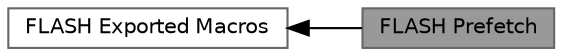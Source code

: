 digraph "FLASH Prefetch"
{
 // LATEX_PDF_SIZE
  bgcolor="transparent";
  edge [fontname=Helvetica,fontsize=10,labelfontname=Helvetica,labelfontsize=10];
  node [fontname=Helvetica,fontsize=10,shape=box,height=0.2,width=0.4];
  rankdir=LR;
  Node2 [id="Node000002",label="FLASH Exported Macros",height=0.2,width=0.4,color="grey40", fillcolor="white", style="filled",URL="$group___f_l_a_s_h___exported___macros.html",tooltip="macros to control FLASH features"];
  Node1 [id="Node000001",label="FLASH Prefetch",height=0.2,width=0.4,color="gray40", fillcolor="grey60", style="filled", fontcolor="black",tooltip="macros to handle FLASH Prefetch buffer"];
  Node2->Node1 [shape=plaintext, dir="back", style="solid"];
}
